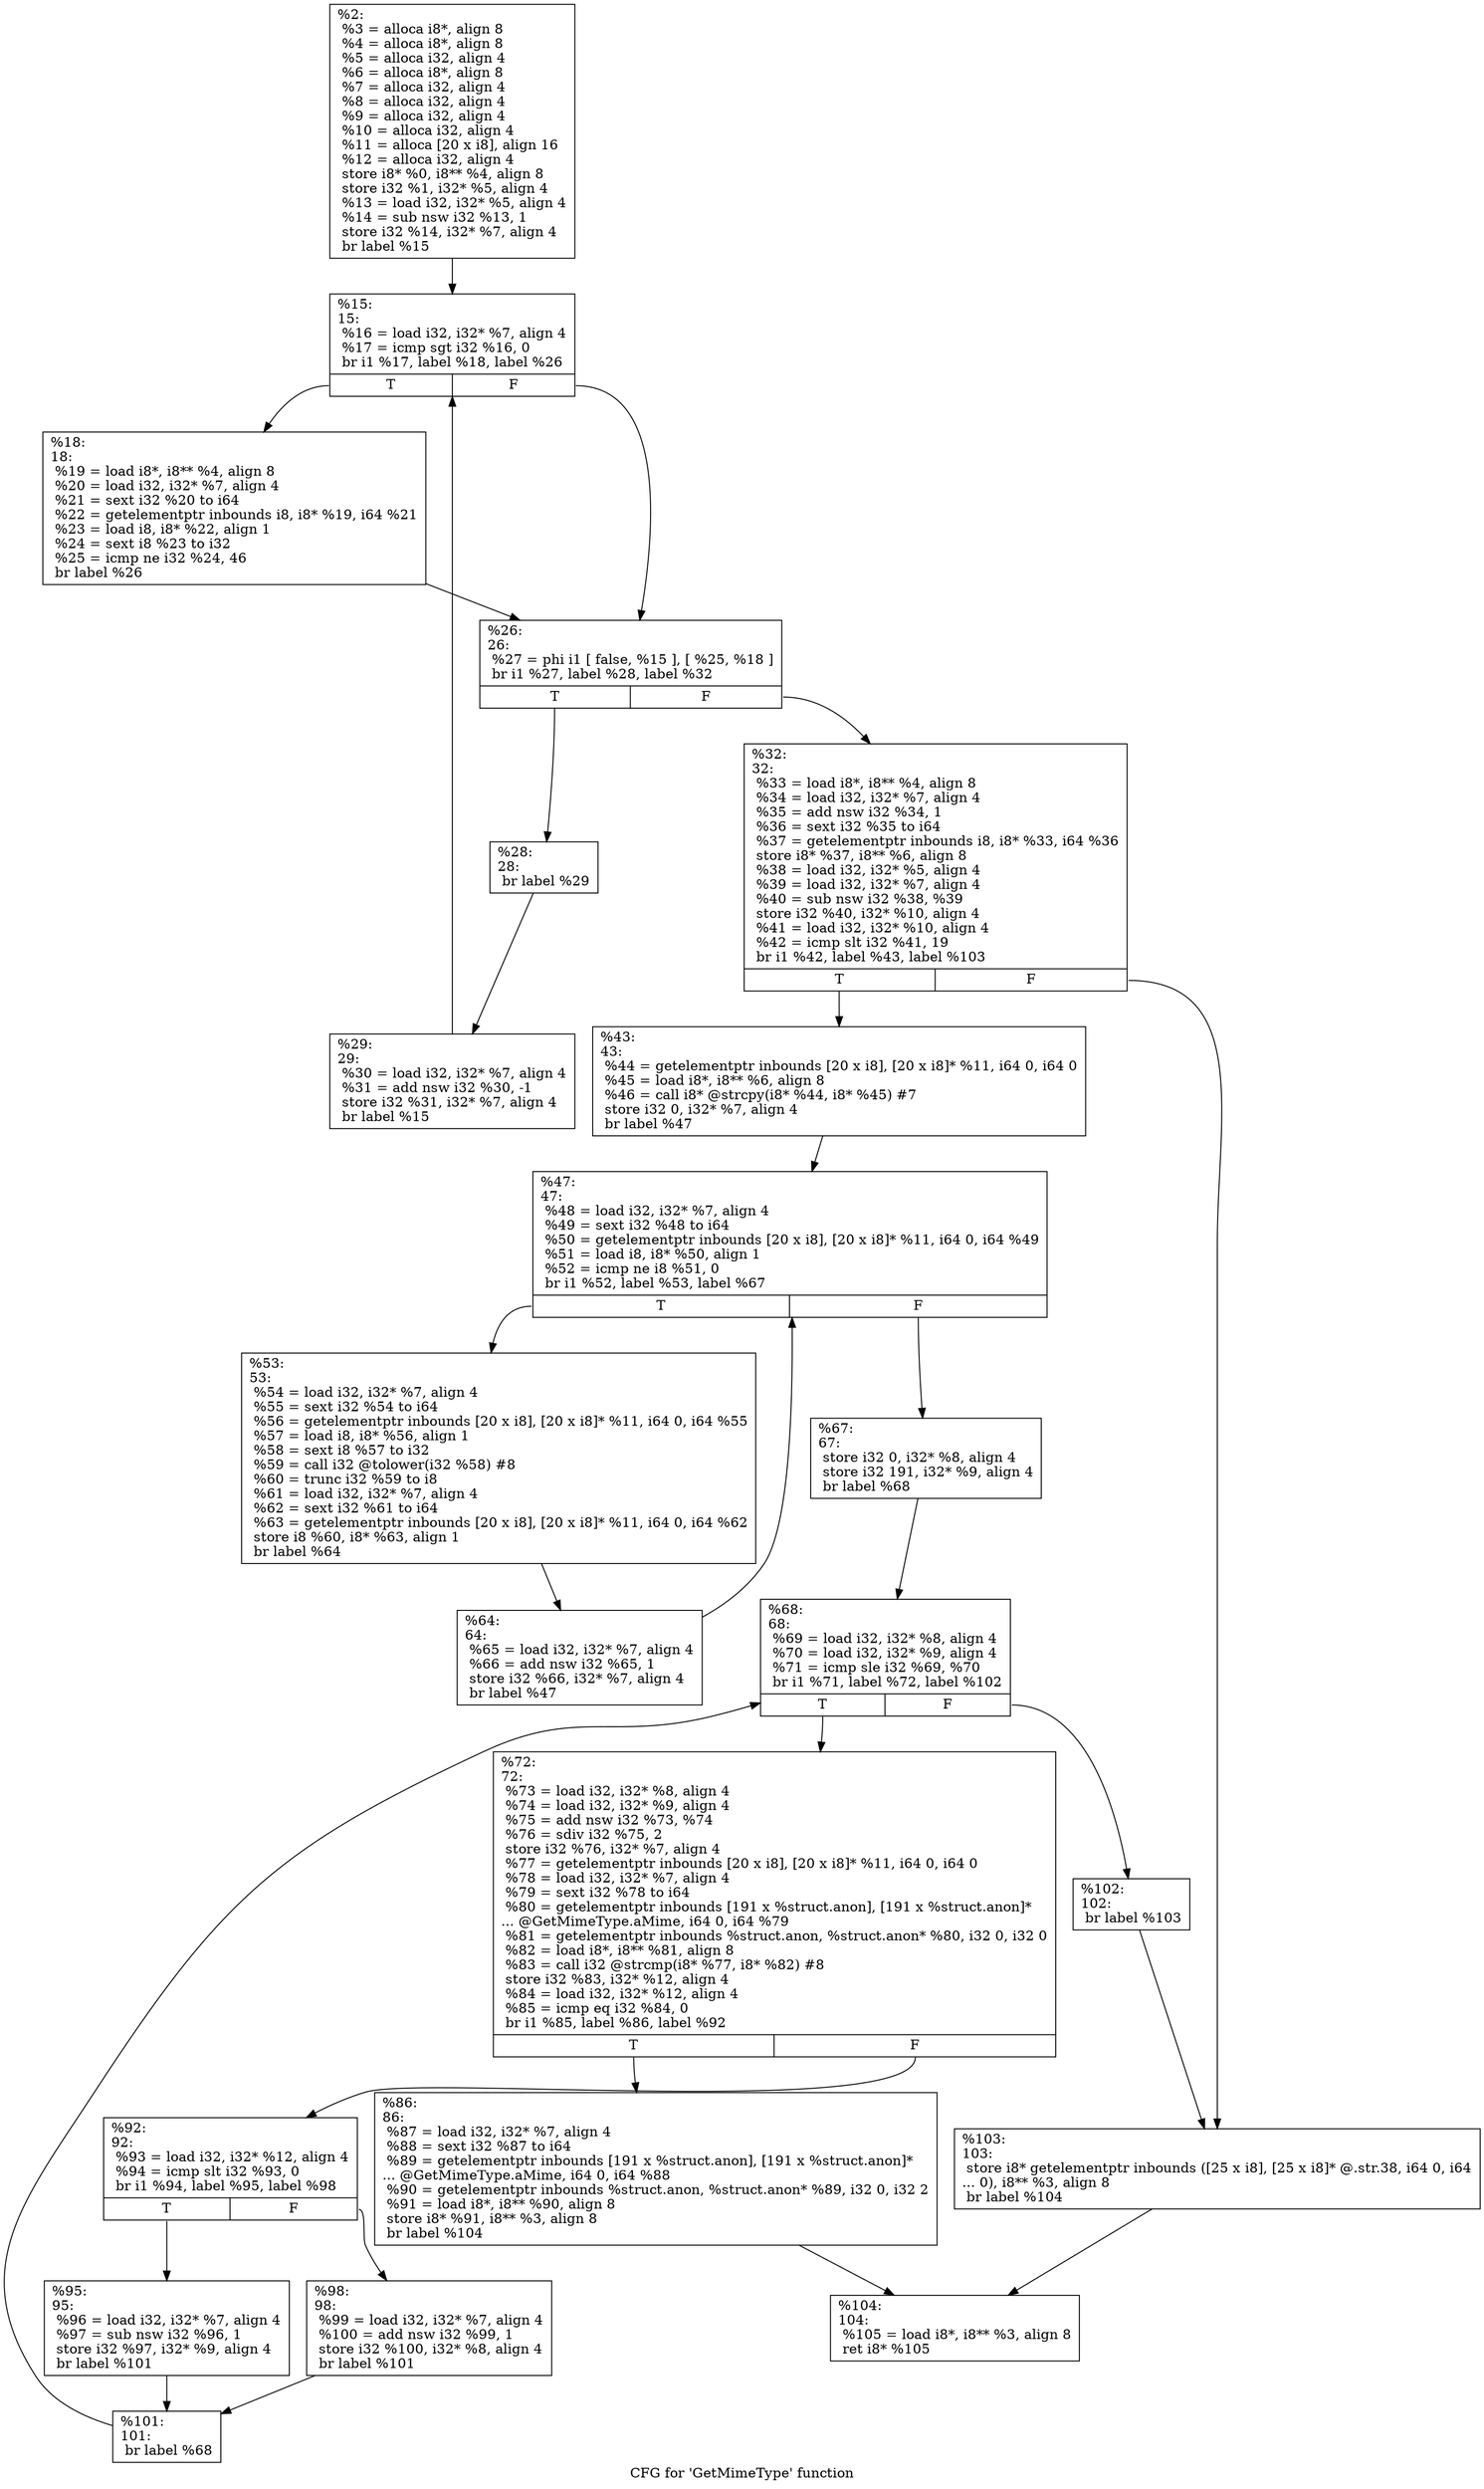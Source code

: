 digraph "CFG for 'GetMimeType' function" {
	label="CFG for 'GetMimeType' function";

	Node0x1699950 [shape=record,label="{%2:\l  %3 = alloca i8*, align 8\l  %4 = alloca i8*, align 8\l  %5 = alloca i32, align 4\l  %6 = alloca i8*, align 8\l  %7 = alloca i32, align 4\l  %8 = alloca i32, align 4\l  %9 = alloca i32, align 4\l  %10 = alloca i32, align 4\l  %11 = alloca [20 x i8], align 16\l  %12 = alloca i32, align 4\l  store i8* %0, i8** %4, align 8\l  store i32 %1, i32* %5, align 4\l  %13 = load i32, i32* %5, align 4\l  %14 = sub nsw i32 %13, 1\l  store i32 %14, i32* %7, align 4\l  br label %15\l}"];
	Node0x1699950 -> Node0x1699a90;
	Node0x1699a90 [shape=record,label="{%15:\l15:                                               \l  %16 = load i32, i32* %7, align 4\l  %17 = icmp sgt i32 %16, 0\l  br i1 %17, label %18, label %26\l|{<s0>T|<s1>F}}"];
	Node0x1699a90:s0 -> Node0x169a1f0;
	Node0x1699a90:s1 -> Node0x169a240;
	Node0x169a1f0 [shape=record,label="{%18:\l18:                                               \l  %19 = load i8*, i8** %4, align 8\l  %20 = load i32, i32* %7, align 4\l  %21 = sext i32 %20 to i64\l  %22 = getelementptr inbounds i8, i8* %19, i64 %21\l  %23 = load i8, i8* %22, align 1\l  %24 = sext i8 %23 to i32\l  %25 = icmp ne i32 %24, 46\l  br label %26\l}"];
	Node0x169a1f0 -> Node0x169a240;
	Node0x169a240 [shape=record,label="{%26:\l26:                                               \l  %27 = phi i1 [ false, %15 ], [ %25, %18 ]\l  br i1 %27, label %28, label %32\l|{<s0>T|<s1>F}}"];
	Node0x169a240:s0 -> Node0x169a660;
	Node0x169a240:s1 -> Node0x169a6b0;
	Node0x169a660 [shape=record,label="{%28:\l28:                                               \l  br label %29\l}"];
	Node0x169a660 -> Node0x169a790;
	Node0x169a790 [shape=record,label="{%29:\l29:                                               \l  %30 = load i32, i32* %7, align 4\l  %31 = add nsw i32 %30, -1\l  store i32 %31, i32* %7, align 4\l  br label %15\l}"];
	Node0x169a790 -> Node0x1699a90;
	Node0x169a6b0 [shape=record,label="{%32:\l32:                                               \l  %33 = load i8*, i8** %4, align 8\l  %34 = load i32, i32* %7, align 4\l  %35 = add nsw i32 %34, 1\l  %36 = sext i32 %35 to i64\l  %37 = getelementptr inbounds i8, i8* %33, i64 %36\l  store i8* %37, i8** %6, align 8\l  %38 = load i32, i32* %5, align 4\l  %39 = load i32, i32* %7, align 4\l  %40 = sub nsw i32 %38, %39\l  store i32 %40, i32* %10, align 4\l  %41 = load i32, i32* %10, align 4\l  %42 = icmp slt i32 %41, 19\l  br i1 %42, label %43, label %103\l|{<s0>T|<s1>F}}"];
	Node0x169a6b0:s0 -> Node0x169af30;
	Node0x169a6b0:s1 -> Node0x169af80;
	Node0x169af30 [shape=record,label="{%43:\l43:                                               \l  %44 = getelementptr inbounds [20 x i8], [20 x i8]* %11, i64 0, i64 0\l  %45 = load i8*, i8** %6, align 8\l  %46 = call i8* @strcpy(i8* %44, i8* %45) #7\l  store i32 0, i32* %7, align 4\l  br label %47\l}"];
	Node0x169af30 -> Node0x169b410;
	Node0x169b410 [shape=record,label="{%47:\l47:                                               \l  %48 = load i32, i32* %7, align 4\l  %49 = sext i32 %48 to i64\l  %50 = getelementptr inbounds [20 x i8], [20 x i8]* %11, i64 0, i64 %49\l  %51 = load i8, i8* %50, align 1\l  %52 = icmp ne i8 %51, 0\l  br i1 %52, label %53, label %67\l|{<s0>T|<s1>F}}"];
	Node0x169b410:s0 -> Node0x169b6f0;
	Node0x169b410:s1 -> Node0x169b740;
	Node0x169b6f0 [shape=record,label="{%53:\l53:                                               \l  %54 = load i32, i32* %7, align 4\l  %55 = sext i32 %54 to i64\l  %56 = getelementptr inbounds [20 x i8], [20 x i8]* %11, i64 0, i64 %55\l  %57 = load i8, i8* %56, align 1\l  %58 = sext i8 %57 to i32\l  %59 = call i32 @tolower(i32 %58) #8\l  %60 = trunc i32 %59 to i8\l  %61 = load i32, i32* %7, align 4\l  %62 = sext i32 %61 to i64\l  %63 = getelementptr inbounds [20 x i8], [20 x i8]* %11, i64 0, i64 %62\l  store i8 %60, i8* %63, align 1\l  br label %64\l}"];
	Node0x169b6f0 -> Node0x169beb0;
	Node0x169beb0 [shape=record,label="{%64:\l64:                                               \l  %65 = load i32, i32* %7, align 4\l  %66 = add nsw i32 %65, 1\l  store i32 %66, i32* %7, align 4\l  br label %47\l}"];
	Node0x169beb0 -> Node0x169b410;
	Node0x169b740 [shape=record,label="{%67:\l67:                                               \l  store i32 0, i32* %8, align 4\l  store i32 191, i32* %9, align 4\l  br label %68\l}"];
	Node0x169b740 -> Node0x169c240;
	Node0x169c240 [shape=record,label="{%68:\l68:                                               \l  %69 = load i32, i32* %8, align 4\l  %70 = load i32, i32* %9, align 4\l  %71 = icmp sle i32 %69, %70\l  br i1 %71, label %72, label %102\l|{<s0>T|<s1>F}}"];
	Node0x169c240:s0 -> Node0x169c420;
	Node0x169c240:s1 -> Node0x169c470;
	Node0x169c420 [shape=record,label="{%72:\l72:                                               \l  %73 = load i32, i32* %8, align 4\l  %74 = load i32, i32* %9, align 4\l  %75 = add nsw i32 %73, %74\l  %76 = sdiv i32 %75, 2\l  store i32 %76, i32* %7, align 4\l  %77 = getelementptr inbounds [20 x i8], [20 x i8]* %11, i64 0, i64 0\l  %78 = load i32, i32* %7, align 4\l  %79 = sext i32 %78 to i64\l  %80 = getelementptr inbounds [191 x %struct.anon], [191 x %struct.anon]*\l... @GetMimeType.aMime, i64 0, i64 %79\l  %81 = getelementptr inbounds %struct.anon, %struct.anon* %80, i32 0, i32 0\l  %82 = load i8*, i8** %81, align 8\l  %83 = call i32 @strcmp(i8* %77, i8* %82) #8\l  store i32 %83, i32* %12, align 4\l  %84 = load i32, i32* %12, align 4\l  %85 = icmp eq i32 %84, 0\l  br i1 %85, label %86, label %92\l|{<s0>T|<s1>F}}"];
	Node0x169c420:s0 -> Node0x169ce40;
	Node0x169c420:s1 -> Node0x169ce90;
	Node0x169ce40 [shape=record,label="{%86:\l86:                                               \l  %87 = load i32, i32* %7, align 4\l  %88 = sext i32 %87 to i64\l  %89 = getelementptr inbounds [191 x %struct.anon], [191 x %struct.anon]*\l... @GetMimeType.aMime, i64 0, i64 %88\l  %90 = getelementptr inbounds %struct.anon, %struct.anon* %89, i32 0, i32 2\l  %91 = load i8*, i8** %90, align 8\l  store i8* %91, i8** %3, align 8\l  br label %104\l}"];
	Node0x169ce40 -> Node0x169d2c0;
	Node0x169ce90 [shape=record,label="{%92:\l92:                                               \l  %93 = load i32, i32* %12, align 4\l  %94 = icmp slt i32 %93, 0\l  br i1 %94, label %95, label %98\l|{<s0>T|<s1>F}}"];
	Node0x169ce90:s0 -> Node0x169d440;
	Node0x169ce90:s1 -> Node0x169d490;
	Node0x169d440 [shape=record,label="{%95:\l95:                                               \l  %96 = load i32, i32* %7, align 4\l  %97 = sub nsw i32 %96, 1\l  store i32 %97, i32* %9, align 4\l  br label %101\l}"];
	Node0x169d440 -> Node0x169d700;
	Node0x169d490 [shape=record,label="{%98:\l98:                                               \l  %99 = load i32, i32* %7, align 4\l  %100 = add nsw i32 %99, 1\l  store i32 %100, i32* %8, align 4\l  br label %101\l}"];
	Node0x169d490 -> Node0x169d700;
	Node0x169d700 [shape=record,label="{%101:\l101:                                              \l  br label %68\l}"];
	Node0x169d700 -> Node0x169c240;
	Node0x169c470 [shape=record,label="{%102:\l102:                                              \l  br label %103\l}"];
	Node0x169c470 -> Node0x169af80;
	Node0x169af80 [shape=record,label="{%103:\l103:                                              \l  store i8* getelementptr inbounds ([25 x i8], [25 x i8]* @.str.38, i64 0, i64\l... 0), i8** %3, align 8\l  br label %104\l}"];
	Node0x169af80 -> Node0x169d2c0;
	Node0x169d2c0 [shape=record,label="{%104:\l104:                                              \l  %105 = load i8*, i8** %3, align 8\l  ret i8* %105\l}"];
}
